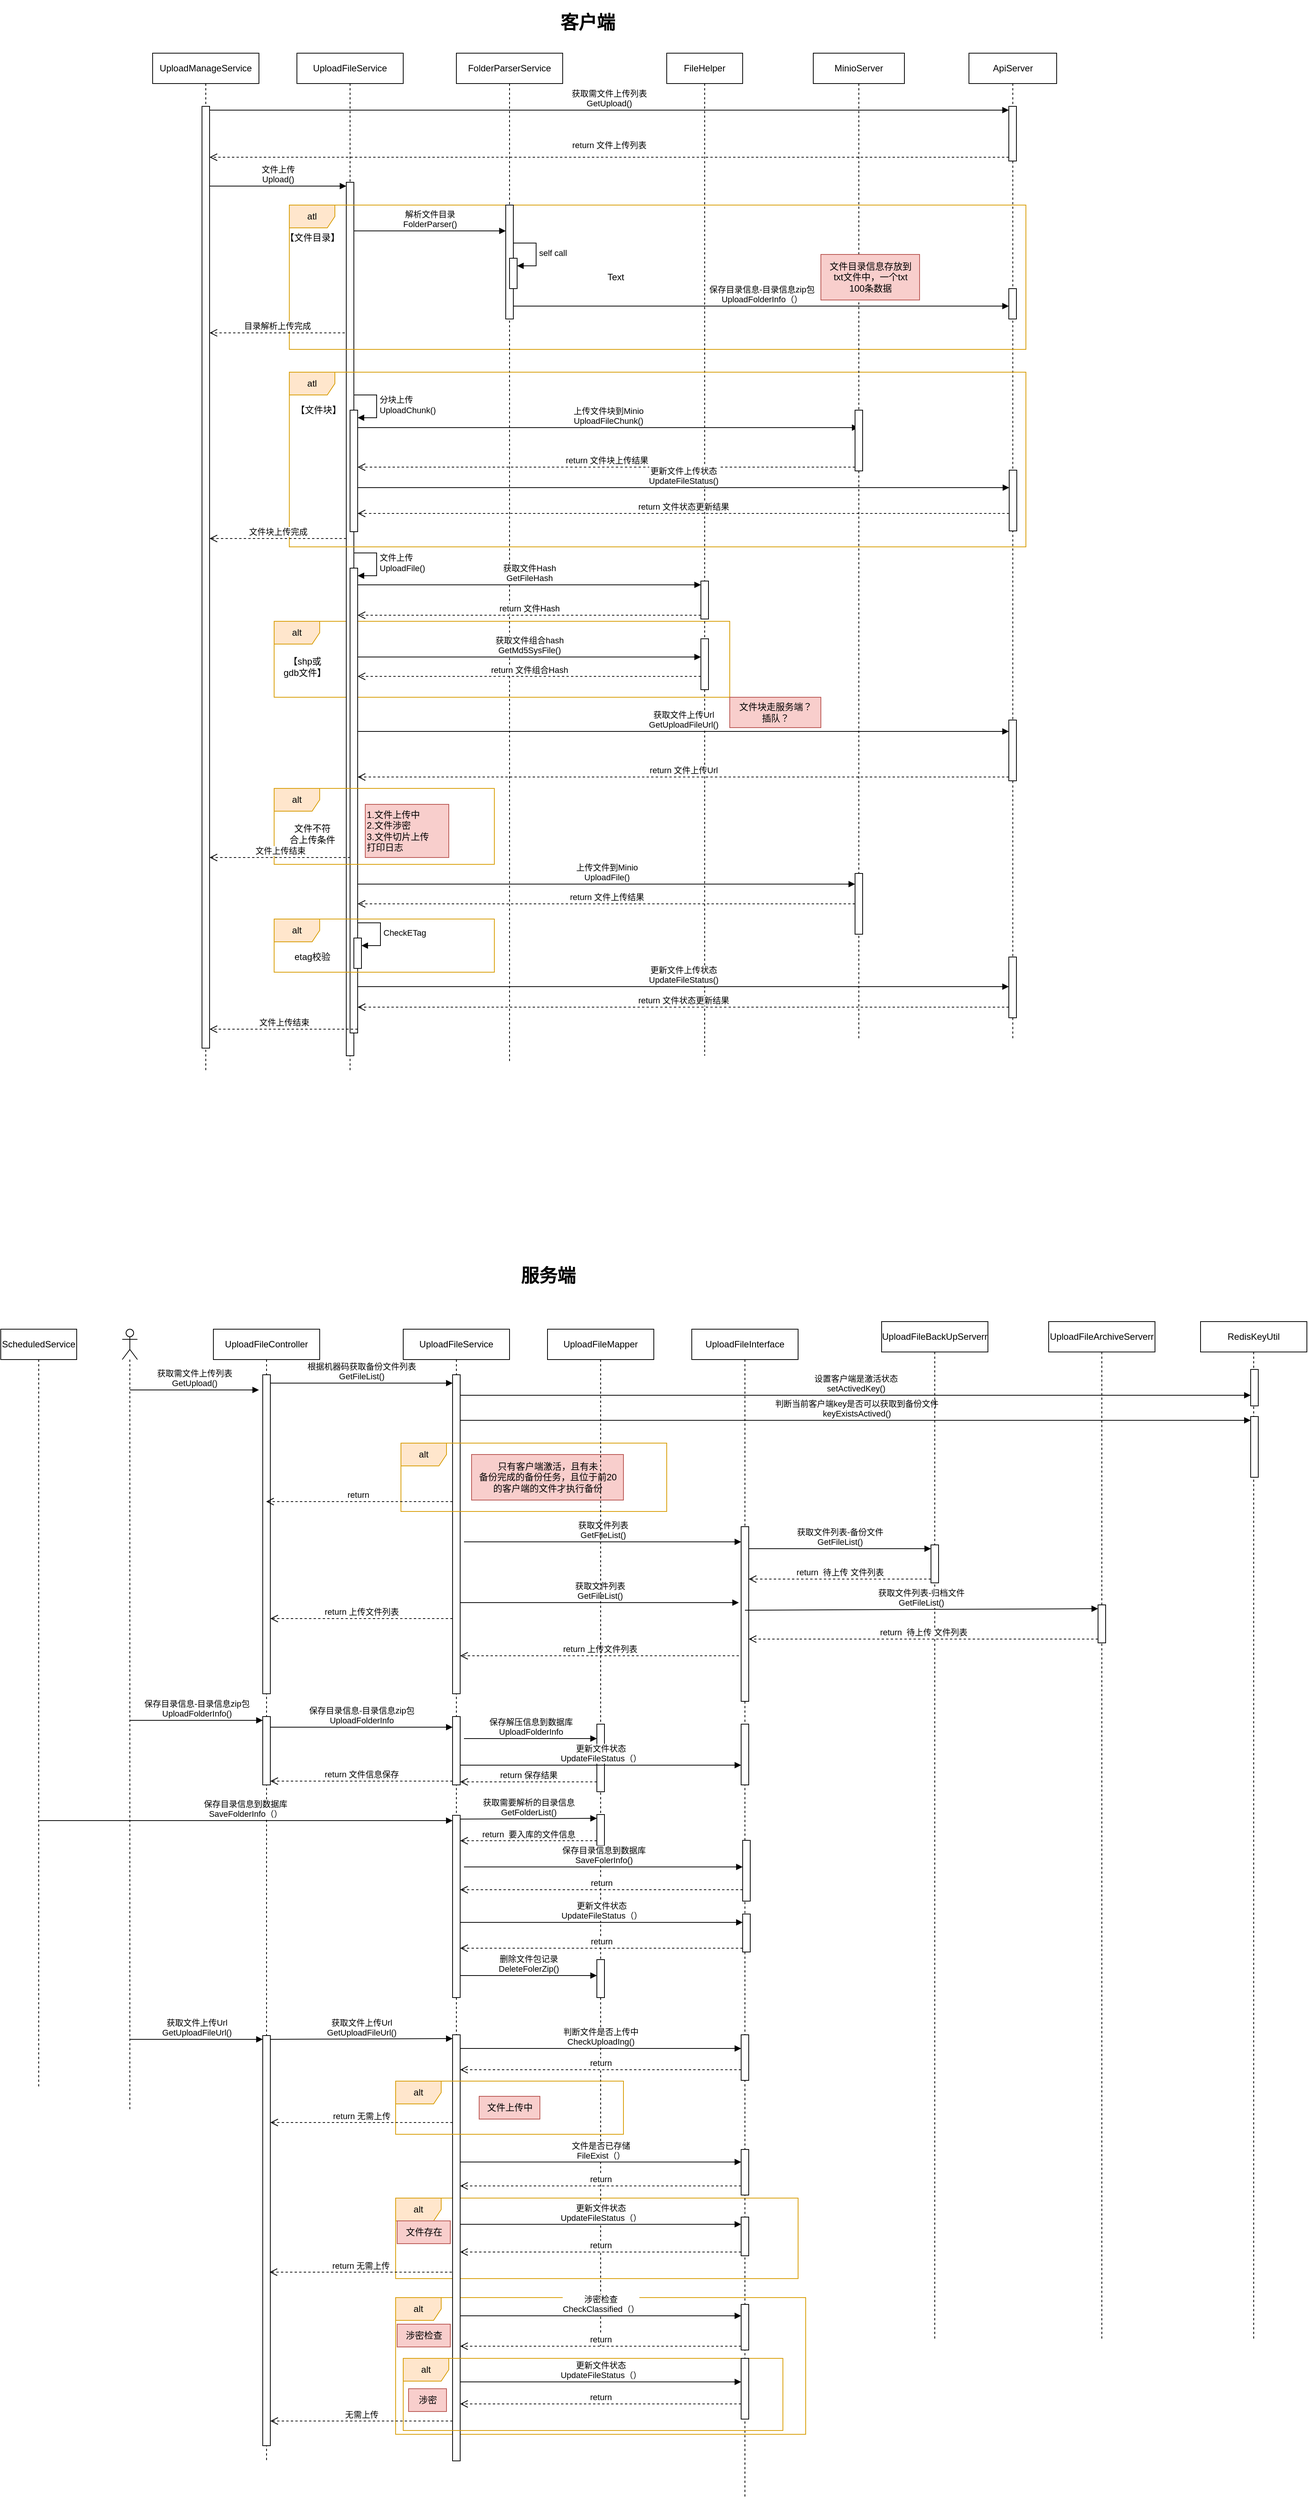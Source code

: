 <mxfile version="22.1.5" type="github">
  <diagram name="第 1 页" id="ISHrla_YPLOknCXL0Kuk">
    <mxGraphModel dx="1622" dy="472" grid="1" gridSize="10" guides="1" tooltips="1" connect="1" arrows="1" fold="1" page="1" pageScale="1" pageWidth="827" pageHeight="1169" math="0" shadow="0">
      <root>
        <mxCell id="0" />
        <mxCell id="1" parent="0" />
        <mxCell id="JdRyD5E2xtzkE8RPLCQu-171" value="alt" style="shape=umlFrame;whiteSpace=wrap;html=1;pointerEvents=0;fillColor=#ffe6cc;strokeColor=#d79b00;" vertex="1" parent="1">
          <mxGeometry x="370" y="3004" width="530" height="106" as="geometry" />
        </mxCell>
        <mxCell id="JdRyD5E2xtzkE8RPLCQu-163" value="alt" style="shape=umlFrame;whiteSpace=wrap;html=1;pointerEvents=0;fillColor=#ffe6cc;strokeColor=#d79b00;" vertex="1" parent="1">
          <mxGeometry x="370" y="3135" width="540" height="180" as="geometry" />
        </mxCell>
        <mxCell id="JdRyD5E2xtzkE8RPLCQu-32" value="alt" style="shape=umlFrame;whiteSpace=wrap;html=1;pointerEvents=0;fillColor=#ffe6cc;strokeColor=#d79b00;" vertex="1" parent="1">
          <mxGeometry x="210" y="928" width="600" height="100" as="geometry" />
        </mxCell>
        <mxCell id="JdRyD5E2xtzkE8RPLCQu-1" value="UploadManageService" style="shape=umlLifeline;perimeter=lifelinePerimeter;whiteSpace=wrap;html=1;container=1;dropTarget=0;collapsible=0;recursiveResize=0;outlineConnect=0;portConstraint=eastwest;newEdgeStyle={&quot;curved&quot;:0,&quot;rounded&quot;:0};" vertex="1" parent="1">
          <mxGeometry x="50" y="180" width="140" height="1340" as="geometry" />
        </mxCell>
        <mxCell id="JdRyD5E2xtzkE8RPLCQu-2" value="" style="html=1;points=[[0,0,0,0,5],[0,1,0,0,-5],[1,0,0,0,5],[1,1,0,0,-5]];perimeter=orthogonalPerimeter;outlineConnect=0;targetShapes=umlLifeline;portConstraint=eastwest;newEdgeStyle={&quot;curved&quot;:0,&quot;rounded&quot;:0};" vertex="1" parent="JdRyD5E2xtzkE8RPLCQu-1">
          <mxGeometry x="65" y="70" width="10" height="1240" as="geometry" />
        </mxCell>
        <mxCell id="JdRyD5E2xtzkE8RPLCQu-3" value="ApiServer" style="shape=umlLifeline;perimeter=lifelinePerimeter;whiteSpace=wrap;html=1;container=1;dropTarget=0;collapsible=0;recursiveResize=0;outlineConnect=0;portConstraint=eastwest;newEdgeStyle={&quot;curved&quot;:0,&quot;rounded&quot;:0};" vertex="1" parent="1">
          <mxGeometry x="1125" y="180" width="115.5" height="1300" as="geometry" />
        </mxCell>
        <mxCell id="JdRyD5E2xtzkE8RPLCQu-4" value="" style="html=1;points=[[0,0,0,0,5],[0,1,0,0,-5],[1,0,0,0,5],[1,1,0,0,-5]];perimeter=orthogonalPerimeter;outlineConnect=0;targetShapes=umlLifeline;portConstraint=eastwest;newEdgeStyle={&quot;curved&quot;:0,&quot;rounded&quot;:0};" vertex="1" parent="JdRyD5E2xtzkE8RPLCQu-3">
          <mxGeometry x="52.5" y="70" width="10" height="72" as="geometry" />
        </mxCell>
        <mxCell id="JdRyD5E2xtzkE8RPLCQu-5" value="" style="html=1;points=[[0,0,0,0,5],[0,1,0,0,-5],[1,0,0,0,5],[1,1,0,0,-5]];perimeter=orthogonalPerimeter;outlineConnect=0;targetShapes=umlLifeline;portConstraint=eastwest;newEdgeStyle={&quot;curved&quot;:0,&quot;rounded&quot;:0};" vertex="1" parent="JdRyD5E2xtzkE8RPLCQu-3">
          <mxGeometry x="52.5" y="310" width="10" height="40" as="geometry" />
        </mxCell>
        <mxCell id="JdRyD5E2xtzkE8RPLCQu-31" value="" style="html=1;points=[[0,0,0,0,5],[0,1,0,0,-5],[1,0,0,0,5],[1,1,0,0,-5]];perimeter=orthogonalPerimeter;outlineConnect=0;targetShapes=umlLifeline;portConstraint=eastwest;newEdgeStyle={&quot;curved&quot;:0,&quot;rounded&quot;:0};" vertex="1" parent="JdRyD5E2xtzkE8RPLCQu-3">
          <mxGeometry x="52.5" y="878" width="10" height="80" as="geometry" />
        </mxCell>
        <mxCell id="JdRyD5E2xtzkE8RPLCQu-73" value="" style="html=1;points=[[0,0,0,0,5],[0,1,0,0,-5],[1,0,0,0,5],[1,1,0,0,-5]];perimeter=orthogonalPerimeter;outlineConnect=0;targetShapes=umlLifeline;portConstraint=eastwest;newEdgeStyle={&quot;curved&quot;:0,&quot;rounded&quot;:0};" vertex="1" parent="JdRyD5E2xtzkE8RPLCQu-3">
          <mxGeometry x="52.5" y="1190" width="10" height="80" as="geometry" />
        </mxCell>
        <mxCell id="JdRyD5E2xtzkE8RPLCQu-8" value="获取需文件上传列表&lt;br&gt;GetUpload()" style="html=1;verticalAlign=bottom;endArrow=block;curved=0;rounded=0;entryX=0;entryY=0;entryDx=0;entryDy=5;entryPerimeter=0;exitX=1;exitY=0;exitDx=0;exitDy=5;exitPerimeter=0;" edge="1" parent="1" source="JdRyD5E2xtzkE8RPLCQu-2" target="JdRyD5E2xtzkE8RPLCQu-4">
          <mxGeometry x="-0.001" width="80" relative="1" as="geometry">
            <mxPoint x="130" y="260" as="sourcePoint" />
            <mxPoint x="210" y="260" as="targetPoint" />
            <mxPoint as="offset" />
          </mxGeometry>
        </mxCell>
        <mxCell id="JdRyD5E2xtzkE8RPLCQu-9" value="UploadFileService" style="shape=umlLifeline;perimeter=lifelinePerimeter;whiteSpace=wrap;html=1;container=1;dropTarget=0;collapsible=0;recursiveResize=0;outlineConnect=0;portConstraint=eastwest;newEdgeStyle={&quot;curved&quot;:0,&quot;rounded&quot;:0};" vertex="1" parent="1">
          <mxGeometry x="240" y="180" width="140" height="1340" as="geometry" />
        </mxCell>
        <mxCell id="JdRyD5E2xtzkE8RPLCQu-10" value="" style="html=1;points=[[0,0,0,0,5],[0,1,0,0,-5],[1,0,0,0,5],[1,1,0,0,-5]];perimeter=orthogonalPerimeter;outlineConnect=0;targetShapes=umlLifeline;portConstraint=eastwest;newEdgeStyle={&quot;curved&quot;:0,&quot;rounded&quot;:0};" vertex="1" parent="JdRyD5E2xtzkE8RPLCQu-9">
          <mxGeometry x="65" y="170" width="10" height="1150" as="geometry" />
        </mxCell>
        <mxCell id="JdRyD5E2xtzkE8RPLCQu-38" value="" style="html=1;points=[[0,0,0,0,5],[0,1,0,0,-5],[1,0,0,0,5],[1,1,0,0,-5]];perimeter=orthogonalPerimeter;outlineConnect=0;targetShapes=umlLifeline;portConstraint=eastwest;newEdgeStyle={&quot;curved&quot;:0,&quot;rounded&quot;:0};" vertex="1" parent="JdRyD5E2xtzkE8RPLCQu-9">
          <mxGeometry x="70" y="678" width="10" height="612" as="geometry" />
        </mxCell>
        <mxCell id="JdRyD5E2xtzkE8RPLCQu-39" value="文件上传&lt;br&gt;UploadFile()" style="html=1;align=left;spacingLeft=2;endArrow=block;rounded=0;edgeStyle=orthogonalEdgeStyle;curved=0;rounded=0;" edge="1" target="JdRyD5E2xtzkE8RPLCQu-38" parent="JdRyD5E2xtzkE8RPLCQu-9">
          <mxGeometry relative="1" as="geometry">
            <mxPoint x="75" y="658" as="sourcePoint" />
            <Array as="points">
              <mxPoint x="105" y="688" />
            </Array>
          </mxGeometry>
        </mxCell>
        <mxCell id="JdRyD5E2xtzkE8RPLCQu-12" value="文件上传&lt;br&gt;Upload()" style="html=1;verticalAlign=bottom;endArrow=block;curved=0;rounded=0;entryX=0;entryY=0;entryDx=0;entryDy=5;entryPerimeter=0;" edge="1" parent="1" source="JdRyD5E2xtzkE8RPLCQu-2" target="JdRyD5E2xtzkE8RPLCQu-10">
          <mxGeometry width="80" relative="1" as="geometry">
            <mxPoint x="140" y="350" as="sourcePoint" />
            <mxPoint x="220" y="350" as="targetPoint" />
          </mxGeometry>
        </mxCell>
        <mxCell id="JdRyD5E2xtzkE8RPLCQu-13" value="atl" style="shape=umlFrame;whiteSpace=wrap;html=1;pointerEvents=0;fillColor=#ffe6cc;strokeColor=#d79b00;" vertex="1" parent="1">
          <mxGeometry x="230" y="380" width="970" height="190" as="geometry" />
        </mxCell>
        <mxCell id="JdRyD5E2xtzkE8RPLCQu-14" value="【文件目录&lt;span style=&quot;background-color: rgb(255, 255, 255);&quot;&gt;】&lt;/span&gt;" style="text;html=1;align=center;verticalAlign=middle;resizable=0;points=[];autosize=1;strokeColor=none;fillColor=none;" vertex="1" parent="1">
          <mxGeometry x="210" y="408" width="100" height="30" as="geometry" />
        </mxCell>
        <mxCell id="JdRyD5E2xtzkE8RPLCQu-15" value="FolderParserService" style="shape=umlLifeline;perimeter=lifelinePerimeter;whiteSpace=wrap;html=1;container=1;dropTarget=0;collapsible=0;recursiveResize=0;outlineConnect=0;portConstraint=eastwest;newEdgeStyle={&quot;curved&quot;:0,&quot;rounded&quot;:0};" vertex="1" parent="1">
          <mxGeometry x="450" y="180" width="140" height="1330" as="geometry" />
        </mxCell>
        <mxCell id="JdRyD5E2xtzkE8RPLCQu-16" value="" style="html=1;points=[[0,0,0,0,5],[0,1,0,0,-5],[1,0,0,0,5],[1,1,0,0,-5]];perimeter=orthogonalPerimeter;outlineConnect=0;targetShapes=umlLifeline;portConstraint=eastwest;newEdgeStyle={&quot;curved&quot;:0,&quot;rounded&quot;:0};" vertex="1" parent="JdRyD5E2xtzkE8RPLCQu-15">
          <mxGeometry x="65" y="200" width="10" height="150" as="geometry" />
        </mxCell>
        <mxCell id="JdRyD5E2xtzkE8RPLCQu-19" value="" style="html=1;points=[[0,0,0,0,5],[0,1,0,0,-5],[1,0,0,0,5],[1,1,0,0,-5]];perimeter=orthogonalPerimeter;outlineConnect=0;targetShapes=umlLifeline;portConstraint=eastwest;newEdgeStyle={&quot;curved&quot;:0,&quot;rounded&quot;:0};" vertex="1" parent="JdRyD5E2xtzkE8RPLCQu-15">
          <mxGeometry x="70" y="270" width="10" height="40" as="geometry" />
        </mxCell>
        <mxCell id="JdRyD5E2xtzkE8RPLCQu-20" value="self call" style="html=1;align=left;spacingLeft=2;endArrow=block;rounded=0;edgeStyle=orthogonalEdgeStyle;curved=0;rounded=0;" edge="1" target="JdRyD5E2xtzkE8RPLCQu-19" parent="JdRyD5E2xtzkE8RPLCQu-15">
          <mxGeometry relative="1" as="geometry">
            <mxPoint x="75" y="250" as="sourcePoint" />
            <Array as="points">
              <mxPoint x="105" y="280" />
            </Array>
          </mxGeometry>
        </mxCell>
        <mxCell id="JdRyD5E2xtzkE8RPLCQu-17" value="解析文件目录&lt;br&gt;FolderParser()" style="html=1;verticalAlign=bottom;endArrow=block;curved=0;rounded=0;" edge="1" parent="1">
          <mxGeometry width="80" relative="1" as="geometry">
            <mxPoint x="315" y="414" as="sourcePoint" />
            <mxPoint x="515" y="414" as="targetPoint" />
            <mxPoint as="offset" />
          </mxGeometry>
        </mxCell>
        <mxCell id="JdRyD5E2xtzkE8RPLCQu-21" value="保存目录信息-目录信息zip包&lt;br&gt;UploadFolderInfo（）" style="html=1;verticalAlign=bottom;endArrow=block;curved=0;rounded=0;" edge="1" parent="1" target="JdRyD5E2xtzkE8RPLCQu-5">
          <mxGeometry x="0.001" width="80" relative="1" as="geometry">
            <mxPoint x="525" y="513" as="sourcePoint" />
            <mxPoint x="1177.75" y="513" as="targetPoint" />
            <mxPoint as="offset" />
          </mxGeometry>
        </mxCell>
        <mxCell id="JdRyD5E2xtzkE8RPLCQu-23" value="目录解析上传完成" style="html=1;verticalAlign=bottom;endArrow=open;dashed=1;endSize=8;curved=0;rounded=0;exitX=-0.2;exitY=0.415;exitDx=0;exitDy=0;exitPerimeter=0;" edge="1" parent="1">
          <mxGeometry relative="1" as="geometry">
            <mxPoint x="303" y="548.2" as="sourcePoint" />
            <mxPoint x="125" y="548.2" as="targetPoint" />
          </mxGeometry>
        </mxCell>
        <mxCell id="JdRyD5E2xtzkE8RPLCQu-24" value="FileHelper" style="shape=umlLifeline;perimeter=lifelinePerimeter;whiteSpace=wrap;html=1;container=1;dropTarget=0;collapsible=0;recursiveResize=0;outlineConnect=0;portConstraint=eastwest;newEdgeStyle={&quot;curved&quot;:0,&quot;rounded&quot;:0};" vertex="1" parent="1">
          <mxGeometry x="727" y="180" width="100" height="1320" as="geometry" />
        </mxCell>
        <mxCell id="JdRyD5E2xtzkE8RPLCQu-25" value="" style="html=1;points=[[0,0,0,0,5],[0,1,0,0,-5],[1,0,0,0,5],[1,1,0,0,-5]];perimeter=orthogonalPerimeter;outlineConnect=0;targetShapes=umlLifeline;portConstraint=eastwest;newEdgeStyle={&quot;curved&quot;:0,&quot;rounded&quot;:0};" vertex="1" parent="JdRyD5E2xtzkE8RPLCQu-24">
          <mxGeometry x="45" y="695" width="10" height="50" as="geometry" />
        </mxCell>
        <mxCell id="JdRyD5E2xtzkE8RPLCQu-26" value="获取文件Hash&lt;br&gt;GetFileHash" style="html=1;verticalAlign=bottom;endArrow=block;curved=0;rounded=0;entryX=0;entryY=0;entryDx=0;entryDy=5;entryPerimeter=0;" edge="1" parent="1" source="JdRyD5E2xtzkE8RPLCQu-38" target="JdRyD5E2xtzkE8RPLCQu-25">
          <mxGeometry width="80" relative="1" as="geometry">
            <mxPoint x="315" y="882" as="sourcePoint" />
            <mxPoint x="772" y="882" as="targetPoint" />
          </mxGeometry>
        </mxCell>
        <mxCell id="JdRyD5E2xtzkE8RPLCQu-27" value="return 文件上传列表" style="html=1;verticalAlign=bottom;endArrow=open;dashed=1;endSize=8;curved=0;rounded=0;exitX=0;exitY=1;exitDx=0;exitDy=-5;exitPerimeter=0;" edge="1" parent="1" source="JdRyD5E2xtzkE8RPLCQu-4" target="JdRyD5E2xtzkE8RPLCQu-2">
          <mxGeometry x="0.001" y="-7" relative="1" as="geometry">
            <mxPoint x="840" y="310" as="sourcePoint" />
            <mxPoint x="760" y="310" as="targetPoint" />
            <mxPoint as="offset" />
          </mxGeometry>
        </mxCell>
        <mxCell id="JdRyD5E2xtzkE8RPLCQu-29" value="return 文件Hash" style="html=1;verticalAlign=bottom;endArrow=open;dashed=1;endSize=8;curved=0;rounded=0;exitX=0;exitY=1;exitDx=0;exitDy=-5;exitPerimeter=0;" edge="1" parent="1" source="JdRyD5E2xtzkE8RPLCQu-25" target="JdRyD5E2xtzkE8RPLCQu-38">
          <mxGeometry relative="1" as="geometry">
            <mxPoint x="690" y="925" as="sourcePoint" />
            <mxPoint x="315" y="920" as="targetPoint" />
          </mxGeometry>
        </mxCell>
        <mxCell id="JdRyD5E2xtzkE8RPLCQu-33" value="【shp或&lt;br style=&quot;border-color: var(--border-color);&quot;&gt;gdb文件】" style="text;html=1;align=center;verticalAlign=middle;resizable=0;points=[];autosize=1;strokeColor=none;fillColor=none;" vertex="1" parent="1">
          <mxGeometry x="210" y="968" width="80" height="40" as="geometry" />
        </mxCell>
        <mxCell id="JdRyD5E2xtzkE8RPLCQu-34" value="获取文件组合hash&lt;br&gt;GetMd5SysFile()" style="html=1;verticalAlign=bottom;endArrow=block;curved=0;rounded=0;" edge="1" parent="1">
          <mxGeometry width="80" relative="1" as="geometry">
            <mxPoint x="320" y="975" as="sourcePoint" />
            <mxPoint x="772" y="975" as="targetPoint" />
          </mxGeometry>
        </mxCell>
        <mxCell id="JdRyD5E2xtzkE8RPLCQu-35" value="" style="html=1;points=[[0,0,0,0,5],[0,1,0,0,-5],[1,0,0,0,5],[1,1,0,0,-5]];perimeter=orthogonalPerimeter;outlineConnect=0;targetShapes=umlLifeline;portConstraint=eastwest;newEdgeStyle={&quot;curved&quot;:0,&quot;rounded&quot;:0};" vertex="1" parent="1">
          <mxGeometry x="772" y="951" width="10" height="67" as="geometry" />
        </mxCell>
        <mxCell id="JdRyD5E2xtzkE8RPLCQu-36" value="return 文件组合Hash" style="html=1;verticalAlign=bottom;endArrow=open;dashed=1;endSize=8;curved=0;rounded=0;" edge="1" parent="1">
          <mxGeometry relative="1" as="geometry">
            <mxPoint x="772" y="1000.5" as="sourcePoint" />
            <mxPoint x="320" y="1000.5" as="targetPoint" />
          </mxGeometry>
        </mxCell>
        <mxCell id="JdRyD5E2xtzkE8RPLCQu-40" value="获取文件上传Url&lt;br&gt;GetUploadFileUrl()" style="html=1;verticalAlign=bottom;endArrow=block;curved=0;rounded=0;" edge="1" parent="1">
          <mxGeometry x="0.001" width="80" relative="1" as="geometry">
            <mxPoint x="320" y="1073" as="sourcePoint" />
            <mxPoint x="1177.5" y="1073" as="targetPoint" />
            <mxPoint as="offset" />
          </mxGeometry>
        </mxCell>
        <mxCell id="JdRyD5E2xtzkE8RPLCQu-41" value="return 文件上传Url" style="html=1;verticalAlign=bottom;endArrow=open;dashed=1;endSize=8;curved=0;rounded=0;exitX=0;exitY=1;exitDx=0;exitDy=-5;exitPerimeter=0;" edge="1" parent="1" source="JdRyD5E2xtzkE8RPLCQu-31" target="JdRyD5E2xtzkE8RPLCQu-38">
          <mxGeometry x="0.001" relative="1" as="geometry">
            <mxPoint x="1150" y="1128" as="sourcePoint" />
            <mxPoint x="1070" y="1128" as="targetPoint" />
            <mxPoint as="offset" />
          </mxGeometry>
        </mxCell>
        <mxCell id="JdRyD5E2xtzkE8RPLCQu-42" value="alt" style="shape=umlFrame;whiteSpace=wrap;html=1;pointerEvents=0;fillColor=#ffe6cc;strokeColor=#d79b00;" vertex="1" parent="1">
          <mxGeometry x="210" y="1148" width="290" height="100" as="geometry" />
        </mxCell>
        <mxCell id="JdRyD5E2xtzkE8RPLCQu-43" value="文件不符&lt;br&gt;合上传条件" style="text;html=1;align=center;verticalAlign=middle;resizable=0;points=[];autosize=1;strokeColor=none;fillColor=none;" vertex="1" parent="1">
          <mxGeometry x="220" y="1188" width="80" height="40" as="geometry" />
        </mxCell>
        <mxCell id="JdRyD5E2xtzkE8RPLCQu-44" value="atl" style="shape=umlFrame;whiteSpace=wrap;html=1;pointerEvents=0;fillColor=#ffe6cc;strokeColor=#d79b00;" vertex="1" parent="1">
          <mxGeometry x="230" y="600" width="970" height="230" as="geometry" />
        </mxCell>
        <mxCell id="JdRyD5E2xtzkE8RPLCQu-45" value="【文件块&lt;span style=&quot;background-color: rgb(255, 255, 255);&quot;&gt;】&lt;/span&gt;" style="text;html=1;align=center;verticalAlign=middle;resizable=0;points=[];autosize=1;strokeColor=none;fillColor=none;" vertex="1" parent="1">
          <mxGeometry x="228" y="635" width="80" height="30" as="geometry" />
        </mxCell>
        <mxCell id="JdRyD5E2xtzkE8RPLCQu-46" value="" style="html=1;points=[[0,0,0,0,5],[0,1,0,0,-5],[1,0,0,0,5],[1,1,0,0,-5]];perimeter=orthogonalPerimeter;outlineConnect=0;targetShapes=umlLifeline;portConstraint=eastwest;newEdgeStyle={&quot;curved&quot;:0,&quot;rounded&quot;:0};" vertex="1" parent="1">
          <mxGeometry x="310" y="650" width="10" height="160" as="geometry" />
        </mxCell>
        <mxCell id="JdRyD5E2xtzkE8RPLCQu-47" value="分块上传&lt;br&gt;UploadChunk()" style="html=1;align=left;spacingLeft=2;endArrow=block;rounded=0;edgeStyle=orthogonalEdgeStyle;curved=0;rounded=0;" edge="1" target="JdRyD5E2xtzkE8RPLCQu-46" parent="1">
          <mxGeometry relative="1" as="geometry">
            <mxPoint x="315" y="630" as="sourcePoint" />
            <Array as="points">
              <mxPoint x="345" y="660" />
            </Array>
          </mxGeometry>
        </mxCell>
        <mxCell id="JdRyD5E2xtzkE8RPLCQu-48" value="上传文件块到Minio&lt;br&gt;UploadFileChunk()" style="html=1;verticalAlign=bottom;endArrow=block;curved=0;rounded=0;" edge="1" parent="1">
          <mxGeometry x="0.001" width="80" relative="1" as="geometry">
            <mxPoint x="320" y="673" as="sourcePoint" />
            <mxPoint x="979.5" y="673" as="targetPoint" />
            <mxPoint as="offset" />
          </mxGeometry>
        </mxCell>
        <mxCell id="JdRyD5E2xtzkE8RPLCQu-49" value="MinioServer" style="shape=umlLifeline;perimeter=lifelinePerimeter;whiteSpace=wrap;html=1;container=1;dropTarget=0;collapsible=0;recursiveResize=0;outlineConnect=0;portConstraint=eastwest;newEdgeStyle={&quot;curved&quot;:0,&quot;rounded&quot;:0};" vertex="1" parent="1">
          <mxGeometry x="920" y="180" width="120" height="1300" as="geometry" />
        </mxCell>
        <mxCell id="JdRyD5E2xtzkE8RPLCQu-51" value="" style="html=1;points=[[0,0,0,0,5],[0,1,0,0,-5],[1,0,0,0,5],[1,1,0,0,-5]];perimeter=orthogonalPerimeter;outlineConnect=0;targetShapes=umlLifeline;portConstraint=eastwest;newEdgeStyle={&quot;curved&quot;:0,&quot;rounded&quot;:0};" vertex="1" parent="JdRyD5E2xtzkE8RPLCQu-49">
          <mxGeometry x="55" y="470" width="10" height="80" as="geometry" />
        </mxCell>
        <mxCell id="JdRyD5E2xtzkE8RPLCQu-65" value="" style="html=1;points=[[0,0,0,0,5],[0,1,0,0,-5],[1,0,0,0,5],[1,1,0,0,-5]];perimeter=orthogonalPerimeter;outlineConnect=0;targetShapes=umlLifeline;portConstraint=eastwest;newEdgeStyle={&quot;curved&quot;:0,&quot;rounded&quot;:0};" vertex="1" parent="JdRyD5E2xtzkE8RPLCQu-49">
          <mxGeometry x="55" y="1080" width="10" height="80" as="geometry" />
        </mxCell>
        <mxCell id="JdRyD5E2xtzkE8RPLCQu-52" value="return 文件块上传结果" style="html=1;verticalAlign=bottom;endArrow=open;dashed=1;endSize=8;curved=0;rounded=0;exitX=0;exitY=1;exitDx=0;exitDy=-5;exitPerimeter=0;" edge="1" parent="1" source="JdRyD5E2xtzkE8RPLCQu-51" target="JdRyD5E2xtzkE8RPLCQu-46">
          <mxGeometry relative="1" as="geometry">
            <mxPoint x="750" y="730" as="sourcePoint" />
            <mxPoint x="670" y="730" as="targetPoint" />
          </mxGeometry>
        </mxCell>
        <mxCell id="JdRyD5E2xtzkE8RPLCQu-53" value="" style="html=1;points=[[0,0,0,0,5],[0,1,0,0,-5],[1,0,0,0,5],[1,1,0,0,-5]];perimeter=orthogonalPerimeter;outlineConnect=0;targetShapes=umlLifeline;portConstraint=eastwest;newEdgeStyle={&quot;curved&quot;:0,&quot;rounded&quot;:0};" vertex="1" parent="1">
          <mxGeometry x="1178" y="729" width="10" height="80" as="geometry" />
        </mxCell>
        <mxCell id="JdRyD5E2xtzkE8RPLCQu-54" value="更新文件上传状态&lt;br&gt;UpdateFileStatus()" style="html=1;verticalAlign=bottom;endArrow=block;curved=0;rounded=0;" edge="1" parent="1">
          <mxGeometry width="80" relative="1" as="geometry">
            <mxPoint x="320" y="752" as="sourcePoint" />
            <mxPoint x="1178" y="752" as="targetPoint" />
            <mxPoint as="offset" />
          </mxGeometry>
        </mxCell>
        <mxCell id="JdRyD5E2xtzkE8RPLCQu-56" value="return 文件状态更新结果" style="html=1;verticalAlign=bottom;endArrow=open;dashed=1;endSize=8;curved=0;rounded=0;entryX=1;entryY=0.875;entryDx=0;entryDy=0;entryPerimeter=0;" edge="1" parent="1">
          <mxGeometry relative="1" as="geometry">
            <mxPoint x="1178" y="786" as="sourcePoint" />
            <mxPoint x="320" y="786" as="targetPoint" />
          </mxGeometry>
        </mxCell>
        <mxCell id="JdRyD5E2xtzkE8RPLCQu-57" value="文件块上传完成" style="html=1;verticalAlign=bottom;endArrow=open;dashed=1;endSize=8;curved=0;rounded=0;" edge="1" parent="1">
          <mxGeometry relative="1" as="geometry">
            <mxPoint x="305" y="819" as="sourcePoint" />
            <mxPoint x="125" y="819" as="targetPoint" />
          </mxGeometry>
        </mxCell>
        <mxCell id="JdRyD5E2xtzkE8RPLCQu-60" value="1.文件上传中&lt;br&gt;2.文件涉密&lt;br&gt;3.文件切片上传&lt;br&gt;打印日志" style="text;html=1;align=left;verticalAlign=middle;resizable=0;points=[];autosize=1;strokeColor=#b85450;fillColor=#f8cecc;" vertex="1" parent="1">
          <mxGeometry x="330" y="1169" width="110" height="70" as="geometry" />
        </mxCell>
        <mxCell id="JdRyD5E2xtzkE8RPLCQu-64" value="文件上传结束" style="html=1;verticalAlign=bottom;endArrow=open;dashed=1;endSize=8;curved=0;rounded=0;" edge="1" parent="1">
          <mxGeometry relative="1" as="geometry">
            <mxPoint x="310" y="1239" as="sourcePoint" />
            <mxPoint x="125" y="1239" as="targetPoint" />
          </mxGeometry>
        </mxCell>
        <mxCell id="JdRyD5E2xtzkE8RPLCQu-66" value="上传文件到Minio&lt;br style=&quot;border-color: var(--border-color);&quot;&gt;UploadFile()" style="html=1;verticalAlign=bottom;endArrow=block;curved=0;rounded=0;" edge="1" parent="1">
          <mxGeometry x="0.002" width="80" relative="1" as="geometry">
            <mxPoint x="320" y="1274" as="sourcePoint" />
            <mxPoint x="975" y="1274" as="targetPoint" />
            <mxPoint as="offset" />
          </mxGeometry>
        </mxCell>
        <mxCell id="JdRyD5E2xtzkE8RPLCQu-67" value="return 文件上传结果" style="html=1;verticalAlign=bottom;endArrow=open;dashed=1;endSize=8;curved=0;rounded=0;" edge="1" parent="1" source="JdRyD5E2xtzkE8RPLCQu-65" target="JdRyD5E2xtzkE8RPLCQu-38">
          <mxGeometry relative="1" as="geometry">
            <mxPoint x="830" y="1320" as="sourcePoint" />
            <mxPoint x="750" y="1320" as="targetPoint" />
          </mxGeometry>
        </mxCell>
        <mxCell id="JdRyD5E2xtzkE8RPLCQu-68" value="alt" style="shape=umlFrame;whiteSpace=wrap;html=1;pointerEvents=0;fillColor=#ffe6cc;strokeColor=#d79b00;" vertex="1" parent="1">
          <mxGeometry x="210" y="1320" width="290" height="70" as="geometry" />
        </mxCell>
        <mxCell id="JdRyD5E2xtzkE8RPLCQu-69" value="etag校验" style="text;html=1;align=center;verticalAlign=middle;resizable=0;points=[];autosize=1;strokeColor=none;fillColor=none;" vertex="1" parent="1">
          <mxGeometry x="225" y="1355" width="70" height="30" as="geometry" />
        </mxCell>
        <mxCell id="JdRyD5E2xtzkE8RPLCQu-70" value="" style="html=1;points=[[0,0,0,0,5],[0,1,0,0,-5],[1,0,0,0,5],[1,1,0,0,-5]];perimeter=orthogonalPerimeter;outlineConnect=0;targetShapes=umlLifeline;portConstraint=eastwest;newEdgeStyle={&quot;curved&quot;:0,&quot;rounded&quot;:0};" vertex="1" parent="1">
          <mxGeometry x="315" y="1345" width="10" height="40" as="geometry" />
        </mxCell>
        <mxCell id="JdRyD5E2xtzkE8RPLCQu-71" value="CheckETag" style="html=1;align=left;spacingLeft=2;endArrow=block;rounded=0;edgeStyle=orthogonalEdgeStyle;curved=0;rounded=0;" edge="1" target="JdRyD5E2xtzkE8RPLCQu-70" parent="1">
          <mxGeometry relative="1" as="geometry">
            <mxPoint x="320" y="1325" as="sourcePoint" />
            <Array as="points">
              <mxPoint x="350" y="1355" />
            </Array>
          </mxGeometry>
        </mxCell>
        <mxCell id="JdRyD5E2xtzkE8RPLCQu-72" value="更新文件上传状态&lt;br style=&quot;border-color: var(--border-color);&quot;&gt;UpdateFileStatus()" style="html=1;verticalAlign=bottom;endArrow=block;curved=0;rounded=0;" edge="1" parent="1">
          <mxGeometry x="0.001" width="80" relative="1" as="geometry">
            <mxPoint x="320" y="1409" as="sourcePoint" />
            <mxPoint x="1177.5" y="1409" as="targetPoint" />
            <mxPoint as="offset" />
          </mxGeometry>
        </mxCell>
        <mxCell id="JdRyD5E2xtzkE8RPLCQu-75" value="return 文件状态更新结果" style="html=1;verticalAlign=bottom;endArrow=open;dashed=1;endSize=8;curved=0;rounded=0;" edge="1" parent="1">
          <mxGeometry x="0.001" relative="1" as="geometry">
            <mxPoint x="1177.5" y="1436" as="sourcePoint" />
            <mxPoint x="320" y="1436" as="targetPoint" />
            <mxPoint as="offset" />
          </mxGeometry>
        </mxCell>
        <mxCell id="JdRyD5E2xtzkE8RPLCQu-76" value="文件上传结束" style="html=1;verticalAlign=bottom;endArrow=open;dashed=1;endSize=8;curved=0;rounded=0;exitX=1;exitY=1;exitDx=0;exitDy=-5;exitPerimeter=0;" edge="1" parent="1" source="JdRyD5E2xtzkE8RPLCQu-38" target="JdRyD5E2xtzkE8RPLCQu-2">
          <mxGeometry relative="1" as="geometry">
            <mxPoint x="300" y="1450" as="sourcePoint" />
            <mxPoint x="220" y="1450" as="targetPoint" />
          </mxGeometry>
        </mxCell>
        <mxCell id="JdRyD5E2xtzkE8RPLCQu-79" value="文件块走服务端？&lt;br style=&quot;border-color: var(--border-color);&quot;&gt;&lt;span style=&quot;&quot;&gt;插队？&lt;/span&gt;" style="text;html=1;align=center;verticalAlign=middle;resizable=0;points=[];autosize=1;strokeColor=#b85450;fillColor=#f8cecc;" vertex="1" parent="1">
          <mxGeometry x="810" y="1028" width="120" height="40" as="geometry" />
        </mxCell>
        <mxCell id="JdRyD5E2xtzkE8RPLCQu-80" value="文件目录信息存放到&lt;br&gt;txt文件中，一个txt&lt;br&gt;100条数据" style="text;html=1;align=center;verticalAlign=middle;resizable=0;points=[];autosize=1;strokeColor=#b85450;fillColor=#f8cecc;" vertex="1" parent="1">
          <mxGeometry x="930" y="445" width="130" height="60" as="geometry" />
        </mxCell>
        <mxCell id="JdRyD5E2xtzkE8RPLCQu-81" value="UploadFileController" style="shape=umlLifeline;perimeter=lifelinePerimeter;whiteSpace=wrap;html=1;container=1;dropTarget=0;collapsible=0;recursiveResize=0;outlineConnect=0;portConstraint=eastwest;newEdgeStyle={&quot;curved&quot;:0,&quot;rounded&quot;:0};" vertex="1" parent="1">
          <mxGeometry x="130" y="1860" width="140" height="1490" as="geometry" />
        </mxCell>
        <mxCell id="JdRyD5E2xtzkE8RPLCQu-82" value="" style="html=1;points=[[0,0,0,0,5],[0,1,0,0,-5],[1,0,0,0,5],[1,1,0,0,-5]];perimeter=orthogonalPerimeter;outlineConnect=0;targetShapes=umlLifeline;portConstraint=eastwest;newEdgeStyle={&quot;curved&quot;:0,&quot;rounded&quot;:0};" vertex="1" parent="JdRyD5E2xtzkE8RPLCQu-81">
          <mxGeometry x="65" y="60" width="10" height="420" as="geometry" />
        </mxCell>
        <mxCell id="JdRyD5E2xtzkE8RPLCQu-122" value="" style="html=1;points=[[0,0,0,0,5],[0,1,0,0,-5],[1,0,0,0,5],[1,1,0,0,-5]];perimeter=orthogonalPerimeter;outlineConnect=0;targetShapes=umlLifeline;portConstraint=eastwest;newEdgeStyle={&quot;curved&quot;:0,&quot;rounded&quot;:0};" vertex="1" parent="JdRyD5E2xtzkE8RPLCQu-81">
          <mxGeometry x="65" y="510" width="10" height="90" as="geometry" />
        </mxCell>
        <mxCell id="JdRyD5E2xtzkE8RPLCQu-153" value="" style="html=1;points=[[0,0,0,0,5],[0,1,0,0,-5],[1,0,0,0,5],[1,1,0,0,-5]];perimeter=orthogonalPerimeter;outlineConnect=0;targetShapes=umlLifeline;portConstraint=eastwest;newEdgeStyle={&quot;curved&quot;:0,&quot;rounded&quot;:0};" vertex="1" parent="JdRyD5E2xtzkE8RPLCQu-81">
          <mxGeometry x="65" y="930" width="10" height="540" as="geometry" />
        </mxCell>
        <mxCell id="JdRyD5E2xtzkE8RPLCQu-83" value="Text" style="text;html=1;strokeColor=none;fillColor=none;align=center;verticalAlign=middle;whiteSpace=wrap;rounded=0;" vertex="1" parent="1">
          <mxGeometry x="630" y="460" width="60" height="30" as="geometry" />
        </mxCell>
        <mxCell id="JdRyD5E2xtzkE8RPLCQu-84" value="&lt;h1&gt;客户端&lt;/h1&gt;&lt;p&gt;&lt;br&gt;&lt;/p&gt;" style="text;html=1;strokeColor=none;fillColor=none;spacing=5;spacingTop=-20;whiteSpace=wrap;overflow=hidden;rounded=0;" vertex="1" parent="1">
          <mxGeometry x="582" y="120" width="190" height="40" as="geometry" />
        </mxCell>
        <mxCell id="JdRyD5E2xtzkE8RPLCQu-85" value="&lt;h1&gt;服务端&lt;/h1&gt;&lt;p&gt;&lt;br&gt;&lt;/p&gt;" style="text;html=1;strokeColor=none;fillColor=none;spacing=5;spacingTop=-20;whiteSpace=wrap;overflow=hidden;rounded=0;" vertex="1" parent="1">
          <mxGeometry x="530" y="1770" width="190" height="40" as="geometry" />
        </mxCell>
        <mxCell id="JdRyD5E2xtzkE8RPLCQu-87" value="获取需文件上传列表&lt;br style=&quot;border-color: var(--border-color);&quot;&gt;GetUpload()" style="html=1;verticalAlign=bottom;endArrow=block;curved=0;rounded=0;" edge="1" parent="1" source="JdRyD5E2xtzkE8RPLCQu-90">
          <mxGeometry width="80" relative="1" as="geometry">
            <mxPoint x="70" y="1940" as="sourcePoint" />
            <mxPoint x="190" y="1940" as="targetPoint" />
            <mxPoint as="offset" />
          </mxGeometry>
        </mxCell>
        <mxCell id="JdRyD5E2xtzkE8RPLCQu-90" value="" style="shape=umlLifeline;perimeter=lifelinePerimeter;whiteSpace=wrap;html=1;container=1;dropTarget=0;collapsible=0;recursiveResize=0;outlineConnect=0;portConstraint=eastwest;newEdgeStyle={&quot;curved&quot;:0,&quot;rounded&quot;:0};participant=umlActor;" vertex="1" parent="1">
          <mxGeometry x="10" y="1860" width="20" height="1030" as="geometry" />
        </mxCell>
        <mxCell id="JdRyD5E2xtzkE8RPLCQu-91" value="UploadFileService" style="shape=umlLifeline;perimeter=lifelinePerimeter;whiteSpace=wrap;html=1;container=1;dropTarget=0;collapsible=0;recursiveResize=0;outlineConnect=0;portConstraint=eastwest;newEdgeStyle={&quot;curved&quot;:0,&quot;rounded&quot;:0};" vertex="1" parent="1">
          <mxGeometry x="380" y="1860" width="140" height="1490" as="geometry" />
        </mxCell>
        <mxCell id="JdRyD5E2xtzkE8RPLCQu-92" value="" style="html=1;points=[[0,0,0,0,5],[0,1,0,0,-5],[1,0,0,0,5],[1,1,0,0,-5]];perimeter=orthogonalPerimeter;outlineConnect=0;targetShapes=umlLifeline;portConstraint=eastwest;newEdgeStyle={&quot;curved&quot;:0,&quot;rounded&quot;:0};" vertex="1" parent="JdRyD5E2xtzkE8RPLCQu-91">
          <mxGeometry x="65" y="60" width="10" height="420" as="geometry" />
        </mxCell>
        <mxCell id="JdRyD5E2xtzkE8RPLCQu-124" value="" style="html=1;points=[[0,0,0,0,5],[0,1,0,0,-5],[1,0,0,0,5],[1,1,0,0,-5]];perimeter=orthogonalPerimeter;outlineConnect=0;targetShapes=umlLifeline;portConstraint=eastwest;newEdgeStyle={&quot;curved&quot;:0,&quot;rounded&quot;:0};" vertex="1" parent="JdRyD5E2xtzkE8RPLCQu-91">
          <mxGeometry x="65" y="510" width="10" height="90" as="geometry" />
        </mxCell>
        <mxCell id="JdRyD5E2xtzkE8RPLCQu-138" value="" style="html=1;points=[[0,0,0,0,5],[0,1,0,0,-5],[1,0,0,0,5],[1,1,0,0,-5]];perimeter=orthogonalPerimeter;outlineConnect=0;targetShapes=umlLifeline;portConstraint=eastwest;newEdgeStyle={&quot;curved&quot;:0,&quot;rounded&quot;:0};" vertex="1" parent="JdRyD5E2xtzkE8RPLCQu-91">
          <mxGeometry x="65" y="640" width="10" height="240" as="geometry" />
        </mxCell>
        <mxCell id="JdRyD5E2xtzkE8RPLCQu-155" value="" style="html=1;points=[[0,0,0,0,5],[0,1,0,0,-5],[1,0,0,0,5],[1,1,0,0,-5]];perimeter=orthogonalPerimeter;outlineConnect=0;targetShapes=umlLifeline;portConstraint=eastwest;newEdgeStyle={&quot;curved&quot;:0,&quot;rounded&quot;:0};" vertex="1" parent="JdRyD5E2xtzkE8RPLCQu-91">
          <mxGeometry x="65" y="929" width="10" height="561" as="geometry" />
        </mxCell>
        <mxCell id="JdRyD5E2xtzkE8RPLCQu-93" value="根据机器码获取备份文件列表&lt;br&gt;GetFileList()" style="html=1;verticalAlign=bottom;endArrow=block;curved=0;rounded=0;" edge="1" parent="1">
          <mxGeometry width="80" relative="1" as="geometry">
            <mxPoint x="205" y="1931" as="sourcePoint" />
            <mxPoint x="445" y="1931" as="targetPoint" />
          </mxGeometry>
        </mxCell>
        <mxCell id="JdRyD5E2xtzkE8RPLCQu-97" value="设置客户端是激活状态&lt;br&gt;setActivedKey()" style="html=1;verticalAlign=bottom;endArrow=block;curved=0;rounded=0;" edge="1" parent="1" target="JdRyD5E2xtzkE8RPLCQu-104">
          <mxGeometry width="80" relative="1" as="geometry">
            <mxPoint x="455" y="1947" as="sourcePoint" />
            <mxPoint x="949.5" y="1947" as="targetPoint" />
          </mxGeometry>
        </mxCell>
        <mxCell id="JdRyD5E2xtzkE8RPLCQu-98" value="alt" style="shape=umlFrame;whiteSpace=wrap;html=1;pointerEvents=0;fillColor=#ffe6cc;strokeColor=#d79b00;" vertex="1" parent="1">
          <mxGeometry x="377" y="2010" width="350" height="90" as="geometry" />
        </mxCell>
        <mxCell id="JdRyD5E2xtzkE8RPLCQu-99" value="只有客户端激活，且有未&lt;br&gt;备份完成的备份任务，且位于前20&lt;br&gt;的客户端的文件才执行备份" style="text;html=1;align=center;verticalAlign=middle;resizable=0;points=[];autosize=1;strokeColor=#b85450;fillColor=#f8cecc;" vertex="1" parent="1">
          <mxGeometry x="470" y="2025" width="200" height="60" as="geometry" />
        </mxCell>
        <mxCell id="JdRyD5E2xtzkE8RPLCQu-100" value="return&amp;nbsp;" style="html=1;verticalAlign=bottom;endArrow=open;dashed=1;endSize=8;curved=0;rounded=0;" edge="1" parent="1">
          <mxGeometry relative="1" as="geometry">
            <mxPoint x="445" y="2087" as="sourcePoint" />
            <mxPoint x="199.5" y="2087" as="targetPoint" />
          </mxGeometry>
        </mxCell>
        <mxCell id="JdRyD5E2xtzkE8RPLCQu-101" value="判断当前客户端key是否可以获取到备份文件&lt;br&gt;keyExistsActived()" style="html=1;verticalAlign=bottom;endArrow=block;curved=0;rounded=0;entryX=0;entryY=0;entryDx=0;entryDy=5;entryPerimeter=0;" edge="1" parent="1" source="JdRyD5E2xtzkE8RPLCQu-92" target="JdRyD5E2xtzkE8RPLCQu-106">
          <mxGeometry x="0.002" width="80" relative="1" as="geometry">
            <mxPoint x="465" y="1990" as="sourcePoint" />
            <mxPoint x="820" y="2000" as="targetPoint" />
            <mxPoint as="offset" />
          </mxGeometry>
        </mxCell>
        <mxCell id="JdRyD5E2xtzkE8RPLCQu-103" value="RedisKeyUtil" style="shape=umlLifeline;perimeter=lifelinePerimeter;whiteSpace=wrap;html=1;container=1;dropTarget=0;collapsible=0;recursiveResize=0;outlineConnect=0;portConstraint=eastwest;newEdgeStyle={&quot;curved&quot;:0,&quot;rounded&quot;:0};" vertex="1" parent="1">
          <mxGeometry x="1430" y="1850" width="140" height="1340" as="geometry" />
        </mxCell>
        <mxCell id="JdRyD5E2xtzkE8RPLCQu-104" value="" style="html=1;points=[[0,0,0,0,5],[0,1,0,0,-5],[1,0,0,0,5],[1,1,0,0,-5]];perimeter=orthogonalPerimeter;outlineConnect=0;targetShapes=umlLifeline;portConstraint=eastwest;newEdgeStyle={&quot;curved&quot;:0,&quot;rounded&quot;:0};" vertex="1" parent="JdRyD5E2xtzkE8RPLCQu-103">
          <mxGeometry x="66" y="63" width="10" height="48" as="geometry" />
        </mxCell>
        <mxCell id="JdRyD5E2xtzkE8RPLCQu-106" value="" style="html=1;points=[[0,0,0,0,5],[0,1,0,0,-5],[1,0,0,0,5],[1,1,0,0,-5]];perimeter=orthogonalPerimeter;outlineConnect=0;targetShapes=umlLifeline;portConstraint=eastwest;newEdgeStyle={&quot;curved&quot;:0,&quot;rounded&quot;:0};" vertex="1" parent="JdRyD5E2xtzkE8RPLCQu-103">
          <mxGeometry x="66" y="125" width="10" height="80" as="geometry" />
        </mxCell>
        <mxCell id="JdRyD5E2xtzkE8RPLCQu-107" value="UploadFileInterface" style="shape=umlLifeline;perimeter=lifelinePerimeter;whiteSpace=wrap;html=1;container=1;dropTarget=0;collapsible=0;recursiveResize=0;outlineConnect=0;portConstraint=eastwest;newEdgeStyle={&quot;curved&quot;:0,&quot;rounded&quot;:0};" vertex="1" parent="1">
          <mxGeometry x="760" y="1860" width="140" height="1540" as="geometry" />
        </mxCell>
        <mxCell id="JdRyD5E2xtzkE8RPLCQu-108" value="" style="html=1;points=[[0,0,0,0,5],[0,1,0,0,-5],[1,0,0,0,5],[1,1,0,0,-5]];perimeter=orthogonalPerimeter;outlineConnect=0;targetShapes=umlLifeline;portConstraint=eastwest;newEdgeStyle={&quot;curved&quot;:0,&quot;rounded&quot;:0};" vertex="1" parent="JdRyD5E2xtzkE8RPLCQu-107">
          <mxGeometry x="65" y="260" width="10" height="230" as="geometry" />
        </mxCell>
        <mxCell id="JdRyD5E2xtzkE8RPLCQu-127" value="" style="html=1;points=[[0,0,0,0,5],[0,1,0,0,-5],[1,0,0,0,5],[1,1,0,0,-5]];perimeter=orthogonalPerimeter;outlineConnect=0;targetShapes=umlLifeline;portConstraint=eastwest;newEdgeStyle={&quot;curved&quot;:0,&quot;rounded&quot;:0};" vertex="1" parent="JdRyD5E2xtzkE8RPLCQu-107">
          <mxGeometry x="65" y="520" width="10" height="80" as="geometry" />
        </mxCell>
        <mxCell id="JdRyD5E2xtzkE8RPLCQu-145" value="" style="html=1;points=[[0,0,0,0,5],[0,1,0,0,-5],[1,0,0,0,5],[1,1,0,0,-5]];perimeter=orthogonalPerimeter;outlineConnect=0;targetShapes=umlLifeline;portConstraint=eastwest;newEdgeStyle={&quot;curved&quot;:0,&quot;rounded&quot;:0};" vertex="1" parent="JdRyD5E2xtzkE8RPLCQu-107">
          <mxGeometry x="67" y="673" width="10" height="80" as="geometry" />
        </mxCell>
        <mxCell id="JdRyD5E2xtzkE8RPLCQu-148" value="" style="html=1;points=[[0,0,0,0,5],[0,1,0,0,-5],[1,0,0,0,5],[1,1,0,0,-5]];perimeter=orthogonalPerimeter;outlineConnect=0;targetShapes=umlLifeline;portConstraint=eastwest;newEdgeStyle={&quot;curved&quot;:0,&quot;rounded&quot;:0};" vertex="1" parent="JdRyD5E2xtzkE8RPLCQu-107">
          <mxGeometry x="67" y="770" width="10" height="50" as="geometry" />
        </mxCell>
        <mxCell id="JdRyD5E2xtzkE8RPLCQu-157" value="" style="html=1;points=[[0,0,0,0,5],[0,1,0,0,-5],[1,0,0,0,5],[1,1,0,0,-5]];perimeter=orthogonalPerimeter;outlineConnect=0;targetShapes=umlLifeline;portConstraint=eastwest;newEdgeStyle={&quot;curved&quot;:0,&quot;rounded&quot;:0};" vertex="1" parent="JdRyD5E2xtzkE8RPLCQu-107">
          <mxGeometry x="65" y="929" width="10" height="60" as="geometry" />
        </mxCell>
        <mxCell id="JdRyD5E2xtzkE8RPLCQu-165" value="" style="html=1;points=[[0,0,0,0,5],[0,1,0,0,-5],[1,0,0,0,5],[1,1,0,0,-5]];perimeter=orthogonalPerimeter;outlineConnect=0;targetShapes=umlLifeline;portConstraint=eastwest;newEdgeStyle={&quot;curved&quot;:0,&quot;rounded&quot;:0};" vertex="1" parent="JdRyD5E2xtzkE8RPLCQu-107">
          <mxGeometry x="65" y="1284" width="10" height="60" as="geometry" />
        </mxCell>
        <mxCell id="JdRyD5E2xtzkE8RPLCQu-174" value="" style="html=1;points=[[0,0,0,0,5],[0,1,0,0,-5],[1,0,0,0,5],[1,1,0,0,-5]];perimeter=orthogonalPerimeter;outlineConnect=0;targetShapes=umlLifeline;portConstraint=eastwest;newEdgeStyle={&quot;curved&quot;:0,&quot;rounded&quot;:0};" vertex="1" parent="JdRyD5E2xtzkE8RPLCQu-107">
          <mxGeometry x="65" y="1080" width="10" height="60" as="geometry" />
        </mxCell>
        <mxCell id="JdRyD5E2xtzkE8RPLCQu-109" value="获取文件列表&lt;br&gt;GetFileList()" style="html=1;verticalAlign=bottom;endArrow=block;curved=0;rounded=0;" edge="1" parent="1" target="JdRyD5E2xtzkE8RPLCQu-108">
          <mxGeometry x="0.003" width="80" relative="1" as="geometry">
            <mxPoint x="460" y="2140" as="sourcePoint" />
            <mxPoint x="540" y="2140" as="targetPoint" />
            <mxPoint as="offset" />
          </mxGeometry>
        </mxCell>
        <mxCell id="JdRyD5E2xtzkE8RPLCQu-110" value="return 上传文件列表" style="html=1;verticalAlign=bottom;endArrow=open;dashed=1;endSize=8;curved=0;rounded=0;" edge="1" parent="1">
          <mxGeometry x="-0.001" relative="1" as="geometry">
            <mxPoint x="822.0" y="2290" as="sourcePoint" />
            <mxPoint x="455" y="2290" as="targetPoint" />
            <mxPoint as="offset" />
          </mxGeometry>
        </mxCell>
        <mxCell id="JdRyD5E2xtzkE8RPLCQu-111" value="return 上传文件列表" style="html=1;verticalAlign=bottom;endArrow=open;dashed=1;endSize=8;curved=0;rounded=0;" edge="1" parent="1">
          <mxGeometry relative="1" as="geometry">
            <mxPoint x="445" y="2241" as="sourcePoint" />
            <mxPoint x="205" y="2241" as="targetPoint" />
            <mxPoint as="offset" />
          </mxGeometry>
        </mxCell>
        <mxCell id="JdRyD5E2xtzkE8RPLCQu-112" value="UploadFileBackUpServerr" style="shape=umlLifeline;perimeter=lifelinePerimeter;whiteSpace=wrap;html=1;container=1;dropTarget=0;collapsible=0;recursiveResize=0;outlineConnect=0;portConstraint=eastwest;newEdgeStyle={&quot;curved&quot;:0,&quot;rounded&quot;:0};" vertex="1" parent="1">
          <mxGeometry x="1010" y="1850" width="140" height="1340" as="geometry" />
        </mxCell>
        <mxCell id="JdRyD5E2xtzkE8RPLCQu-113" value="" style="html=1;points=[[0,0,0,0,5],[0,1,0,0,-5],[1,0,0,0,5],[1,1,0,0,-5]];perimeter=orthogonalPerimeter;outlineConnect=0;targetShapes=umlLifeline;portConstraint=eastwest;newEdgeStyle={&quot;curved&quot;:0,&quot;rounded&quot;:0};" vertex="1" parent="JdRyD5E2xtzkE8RPLCQu-112">
          <mxGeometry x="65" y="294" width="10" height="50" as="geometry" />
        </mxCell>
        <mxCell id="JdRyD5E2xtzkE8RPLCQu-114" value="UploadFileArchiveServerr" style="shape=umlLifeline;perimeter=lifelinePerimeter;whiteSpace=wrap;html=1;container=1;dropTarget=0;collapsible=0;recursiveResize=0;outlineConnect=0;portConstraint=eastwest;newEdgeStyle={&quot;curved&quot;:0,&quot;rounded&quot;:0};" vertex="1" parent="1">
          <mxGeometry x="1230" y="1850" width="140" height="1340" as="geometry" />
        </mxCell>
        <mxCell id="JdRyD5E2xtzkE8RPLCQu-115" value="" style="html=1;points=[[0,0,0,0,5],[0,1,0,0,-5],[1,0,0,0,5],[1,1,0,0,-5]];perimeter=orthogonalPerimeter;outlineConnect=0;targetShapes=umlLifeline;portConstraint=eastwest;newEdgeStyle={&quot;curved&quot;:0,&quot;rounded&quot;:0};" vertex="1" parent="JdRyD5E2xtzkE8RPLCQu-114">
          <mxGeometry x="65" y="373" width="10" height="50" as="geometry" />
        </mxCell>
        <mxCell id="JdRyD5E2xtzkE8RPLCQu-116" value="获取文件列表-备份文件&lt;br style=&quot;border-color: var(--border-color);&quot;&gt;GetFileList()" style="html=1;verticalAlign=bottom;endArrow=block;curved=0;rounded=0;entryX=0;entryY=0;entryDx=0;entryDy=5;entryPerimeter=0;" edge="1" parent="1" source="JdRyD5E2xtzkE8RPLCQu-108" target="JdRyD5E2xtzkE8RPLCQu-113">
          <mxGeometry x="0.001" width="80" relative="1" as="geometry">
            <mxPoint x="840" y="2170" as="sourcePoint" />
            <mxPoint x="920" y="2170" as="targetPoint" />
            <mxPoint as="offset" />
          </mxGeometry>
        </mxCell>
        <mxCell id="JdRyD5E2xtzkE8RPLCQu-118" value="return&amp;nbsp; 待上传 文件列表" style="html=1;verticalAlign=bottom;endArrow=open;dashed=1;endSize=8;curved=0;rounded=0;exitX=0;exitY=1;exitDx=0;exitDy=-5;exitPerimeter=0;" edge="1" parent="1" source="JdRyD5E2xtzkE8RPLCQu-113" target="JdRyD5E2xtzkE8RPLCQu-108">
          <mxGeometry relative="1" as="geometry">
            <mxPoint x="990" y="2190" as="sourcePoint" />
            <mxPoint x="910" y="2190" as="targetPoint" />
          </mxGeometry>
        </mxCell>
        <mxCell id="JdRyD5E2xtzkE8RPLCQu-119" value="获取文件列表&lt;br style=&quot;border-color: var(--border-color);&quot;&gt;GetFileList()" style="html=1;verticalAlign=bottom;endArrow=block;curved=0;rounded=0;" edge="1" parent="1">
          <mxGeometry x="-0.001" width="80" relative="1" as="geometry">
            <mxPoint x="455" y="2220" as="sourcePoint" />
            <mxPoint x="822.0" y="2220" as="targetPoint" />
            <mxPoint as="offset" />
          </mxGeometry>
        </mxCell>
        <mxCell id="JdRyD5E2xtzkE8RPLCQu-120" value="获取文件列表-归档文件&lt;br style=&quot;border-color: var(--border-color);&quot;&gt;GetFileList()" style="html=1;verticalAlign=bottom;endArrow=block;curved=0;rounded=0;entryX=0;entryY=0;entryDx=0;entryDy=5;entryPerimeter=0;" edge="1" parent="1" target="JdRyD5E2xtzkE8RPLCQu-115">
          <mxGeometry width="80" relative="1" as="geometry">
            <mxPoint x="830" y="2230" as="sourcePoint" />
            <mxPoint x="910" y="2230" as="targetPoint" />
            <mxPoint as="offset" />
          </mxGeometry>
        </mxCell>
        <mxCell id="JdRyD5E2xtzkE8RPLCQu-121" value="return&amp;nbsp; 待上传 文件列表" style="html=1;verticalAlign=bottom;endArrow=open;dashed=1;endSize=8;curved=0;rounded=0;exitX=0;exitY=1;exitDx=0;exitDy=-5;exitPerimeter=0;" edge="1" parent="1" source="JdRyD5E2xtzkE8RPLCQu-115" target="JdRyD5E2xtzkE8RPLCQu-108">
          <mxGeometry x="0.001" relative="1" as="geometry">
            <mxPoint x="1200" y="2270" as="sourcePoint" />
            <mxPoint x="1120" y="2270" as="targetPoint" />
            <mxPoint as="offset" />
          </mxGeometry>
        </mxCell>
        <mxCell id="JdRyD5E2xtzkE8RPLCQu-123" value="保存目录信息-目录信息zip包&lt;br style=&quot;border-color: var(--border-color);&quot;&gt;UploadFolderInfo()" style="html=1;verticalAlign=bottom;endArrow=block;curved=0;rounded=0;entryX=0;entryY=0;entryDx=0;entryDy=5;entryPerimeter=0;" edge="1" parent="1" source="JdRyD5E2xtzkE8RPLCQu-90" target="JdRyD5E2xtzkE8RPLCQu-122">
          <mxGeometry x="-0.002" width="80" relative="1" as="geometry">
            <mxPoint x="60" y="2400" as="sourcePoint" />
            <mxPoint x="140" y="2400" as="targetPoint" />
            <mxPoint as="offset" />
          </mxGeometry>
        </mxCell>
        <mxCell id="JdRyD5E2xtzkE8RPLCQu-125" value="保存目录信息-目录信息zip包&lt;br style=&quot;border-color: var(--border-color);&quot;&gt;UploadFolderInfo" style="html=1;verticalAlign=bottom;endArrow=block;curved=0;rounded=0;" edge="1" parent="1">
          <mxGeometry width="80" relative="1" as="geometry">
            <mxPoint x="205" y="2384" as="sourcePoint" />
            <mxPoint x="445" y="2384" as="targetPoint" />
            <mxPoint as="offset" />
          </mxGeometry>
        </mxCell>
        <mxCell id="JdRyD5E2xtzkE8RPLCQu-128" value="UploadFileMapper" style="shape=umlLifeline;perimeter=lifelinePerimeter;whiteSpace=wrap;html=1;container=1;dropTarget=0;collapsible=0;recursiveResize=0;outlineConnect=0;portConstraint=eastwest;newEdgeStyle={&quot;curved&quot;:0,&quot;rounded&quot;:0};" vertex="1" parent="1">
          <mxGeometry x="570" y="1860" width="140" height="1340" as="geometry" />
        </mxCell>
        <mxCell id="JdRyD5E2xtzkE8RPLCQu-130" value="" style="html=1;points=[[0,0,0,0,5],[0,1,0,0,-5],[1,0,0,0,5],[1,1,0,0,-5]];perimeter=orthogonalPerimeter;outlineConnect=0;targetShapes=umlLifeline;portConstraint=eastwest;newEdgeStyle={&quot;curved&quot;:0,&quot;rounded&quot;:0};" vertex="1" parent="JdRyD5E2xtzkE8RPLCQu-128">
          <mxGeometry x="65" y="520" width="10" height="89" as="geometry" />
        </mxCell>
        <mxCell id="JdRyD5E2xtzkE8RPLCQu-139" value="" style="html=1;points=[[0,0,0,0,5],[0,1,0,0,-5],[1,0,0,0,5],[1,1,0,0,-5]];perimeter=orthogonalPerimeter;outlineConnect=0;targetShapes=umlLifeline;portConstraint=eastwest;newEdgeStyle={&quot;curved&quot;:0,&quot;rounded&quot;:0};" vertex="1" parent="JdRyD5E2xtzkE8RPLCQu-128">
          <mxGeometry x="65" y="639" width="10" height="41" as="geometry" />
        </mxCell>
        <mxCell id="JdRyD5E2xtzkE8RPLCQu-151" value="" style="html=1;points=[[0,0,0,0,5],[0,1,0,0,-5],[1,0,0,0,5],[1,1,0,0,-5]];perimeter=orthogonalPerimeter;outlineConnect=0;targetShapes=umlLifeline;portConstraint=eastwest;newEdgeStyle={&quot;curved&quot;:0,&quot;rounded&quot;:0};" vertex="1" parent="JdRyD5E2xtzkE8RPLCQu-128">
          <mxGeometry x="65" y="830" width="10" height="50" as="geometry" />
        </mxCell>
        <mxCell id="JdRyD5E2xtzkE8RPLCQu-131" value="保存解压信息到数据库&lt;br&gt;UploadFolderInfo" style="html=1;verticalAlign=bottom;endArrow=block;curved=0;rounded=0;" edge="1" parent="1">
          <mxGeometry width="80" relative="1" as="geometry">
            <mxPoint x="460" y="2399" as="sourcePoint" />
            <mxPoint x="635" y="2399" as="targetPoint" />
            <mxPoint as="offset" />
          </mxGeometry>
        </mxCell>
        <mxCell id="JdRyD5E2xtzkE8RPLCQu-132" value="return 保存结果" style="html=1;verticalAlign=bottom;endArrow=open;dashed=1;endSize=8;curved=0;rounded=0;entryX=1;entryY=1;entryDx=0;entryDy=-5;entryPerimeter=0;" edge="1" parent="1">
          <mxGeometry relative="1" as="geometry">
            <mxPoint x="635" y="2456" as="sourcePoint" />
            <mxPoint x="455" y="2456" as="targetPoint" />
            <mxPoint as="offset" />
          </mxGeometry>
        </mxCell>
        <mxCell id="JdRyD5E2xtzkE8RPLCQu-133" value="return 文件信息保存" style="html=1;verticalAlign=bottom;endArrow=open;dashed=1;endSize=8;curved=0;rounded=0;exitX=0;exitY=1;exitDx=0;exitDy=-5;exitPerimeter=0;entryX=1;entryY=1;entryDx=0;entryDy=-5;entryPerimeter=0;" edge="1" parent="1" source="JdRyD5E2xtzkE8RPLCQu-124" target="JdRyD5E2xtzkE8RPLCQu-122">
          <mxGeometry relative="1" as="geometry">
            <mxPoint x="425" y="2450" as="sourcePoint" />
            <mxPoint x="345" y="2450" as="targetPoint" />
          </mxGeometry>
        </mxCell>
        <mxCell id="JdRyD5E2xtzkE8RPLCQu-136" value="ScheduledService" style="shape=umlLifeline;perimeter=lifelinePerimeter;whiteSpace=wrap;html=1;container=1;dropTarget=0;collapsible=0;recursiveResize=0;outlineConnect=0;portConstraint=eastwest;newEdgeStyle={&quot;curved&quot;:0,&quot;rounded&quot;:0};" vertex="1" parent="1">
          <mxGeometry x="-150" y="1860" width="100" height="1000" as="geometry" />
        </mxCell>
        <mxCell id="JdRyD5E2xtzkE8RPLCQu-137" value="更新文件状态&lt;br&gt;UpdateFileStatus（）" style="html=1;verticalAlign=bottom;endArrow=block;curved=0;rounded=0;" edge="1" parent="1">
          <mxGeometry width="80" relative="1" as="geometry">
            <mxPoint x="455" y="2434" as="sourcePoint" />
            <mxPoint x="825" y="2434" as="targetPoint" />
          </mxGeometry>
        </mxCell>
        <mxCell id="JdRyD5E2xtzkE8RPLCQu-140" value="保存目录信息到数据库&lt;br&gt;SaveFolderInfo（）" style="html=1;verticalAlign=bottom;endArrow=block;curved=0;rounded=0;" edge="1" parent="1">
          <mxGeometry width="80" relative="1" as="geometry">
            <mxPoint x="-100.333" y="2507" as="sourcePoint" />
            <mxPoint x="445" y="2507" as="targetPoint" />
          </mxGeometry>
        </mxCell>
        <mxCell id="JdRyD5E2xtzkE8RPLCQu-143" value="获取需要解析的目录信息&lt;br&gt;GetFolderList()" style="html=1;verticalAlign=bottom;endArrow=block;curved=0;rounded=0;exitX=1;exitY=0;exitDx=0;exitDy=5;exitPerimeter=0;entryX=0;entryY=0;entryDx=0;entryDy=5;entryPerimeter=0;" edge="1" parent="1" source="JdRyD5E2xtzkE8RPLCQu-138" target="JdRyD5E2xtzkE8RPLCQu-139">
          <mxGeometry width="80" relative="1" as="geometry">
            <mxPoint x="460" y="2510" as="sourcePoint" />
            <mxPoint x="540" y="2510" as="targetPoint" />
          </mxGeometry>
        </mxCell>
        <mxCell id="JdRyD5E2xtzkE8RPLCQu-144" value="return&amp;nbsp; 要入库的文件信息" style="html=1;verticalAlign=bottom;endArrow=open;dashed=1;endSize=8;curved=0;rounded=0;" edge="1" parent="1">
          <mxGeometry relative="1" as="geometry">
            <mxPoint x="635" y="2533.5" as="sourcePoint" />
            <mxPoint x="455" y="2533.5" as="targetPoint" />
          </mxGeometry>
        </mxCell>
        <mxCell id="JdRyD5E2xtzkE8RPLCQu-146" value="保存目录信息到数据库&lt;br&gt;SaveFolerInfo()" style="html=1;verticalAlign=bottom;endArrow=block;curved=0;rounded=0;" edge="1" parent="1">
          <mxGeometry width="80" relative="1" as="geometry">
            <mxPoint x="460" y="2568" as="sourcePoint" />
            <mxPoint x="827" y="2568" as="targetPoint" />
          </mxGeometry>
        </mxCell>
        <mxCell id="JdRyD5E2xtzkE8RPLCQu-147" value="return" style="html=1;verticalAlign=bottom;endArrow=open;dashed=1;endSize=8;curved=0;rounded=0;" edge="1" parent="1">
          <mxGeometry relative="1" as="geometry">
            <mxPoint x="827" y="2598" as="sourcePoint" />
            <mxPoint x="455" y="2598" as="targetPoint" />
          </mxGeometry>
        </mxCell>
        <mxCell id="JdRyD5E2xtzkE8RPLCQu-149" value="更新文件状态&lt;br&gt;UpdateFileStatus（）" style="html=1;verticalAlign=bottom;endArrow=block;curved=0;rounded=0;exitX=1;exitY=1;exitDx=0;exitDy=-5;exitPerimeter=0;" edge="1" parent="1">
          <mxGeometry width="80" relative="1" as="geometry">
            <mxPoint x="455" y="2641" as="sourcePoint" />
            <mxPoint x="827" y="2641" as="targetPoint" />
          </mxGeometry>
        </mxCell>
        <mxCell id="JdRyD5E2xtzkE8RPLCQu-150" value="return" style="html=1;verticalAlign=bottom;endArrow=open;dashed=1;endSize=8;curved=0;rounded=0;exitX=0;exitY=1;exitDx=0;exitDy=-5;exitPerimeter=0;" edge="1" parent="1" source="JdRyD5E2xtzkE8RPLCQu-148" target="JdRyD5E2xtzkE8RPLCQu-138">
          <mxGeometry relative="1" as="geometry">
            <mxPoint x="740" y="2670" as="sourcePoint" />
            <mxPoint x="660" y="2670" as="targetPoint" />
          </mxGeometry>
        </mxCell>
        <mxCell id="JdRyD5E2xtzkE8RPLCQu-152" value="删除文件包记录&lt;br&gt;DeleteFolerZip()" style="html=1;verticalAlign=bottom;endArrow=block;curved=0;rounded=0;" edge="1" parent="1">
          <mxGeometry width="80" relative="1" as="geometry">
            <mxPoint x="455" y="2711" as="sourcePoint" />
            <mxPoint x="635" y="2711" as="targetPoint" />
            <mxPoint as="offset" />
          </mxGeometry>
        </mxCell>
        <mxCell id="JdRyD5E2xtzkE8RPLCQu-154" value="获取文件上传Url&lt;br&gt;GetUploadFileUrl()" style="html=1;verticalAlign=bottom;endArrow=block;curved=0;rounded=0;entryX=0;entryY=0;entryDx=0;entryDy=5;entryPerimeter=0;" edge="1" parent="1" source="JdRyD5E2xtzkE8RPLCQu-90" target="JdRyD5E2xtzkE8RPLCQu-153">
          <mxGeometry width="80" relative="1" as="geometry">
            <mxPoint x="40" y="2810" as="sourcePoint" />
            <mxPoint x="120" y="2810" as="targetPoint" />
          </mxGeometry>
        </mxCell>
        <mxCell id="JdRyD5E2xtzkE8RPLCQu-156" value="获取文件上传Url&lt;br style=&quot;border-color: var(--border-color);&quot;&gt;GetUploadFileUrl()" style="html=1;verticalAlign=bottom;endArrow=block;curved=0;rounded=0;exitX=1;exitY=0;exitDx=0;exitDy=5;exitPerimeter=0;entryX=0;entryY=0;entryDx=0;entryDy=5;entryPerimeter=0;" edge="1" parent="1" source="JdRyD5E2xtzkE8RPLCQu-153" target="JdRyD5E2xtzkE8RPLCQu-155">
          <mxGeometry x="0.001" width="80" relative="1" as="geometry">
            <mxPoint x="220" y="2800" as="sourcePoint" />
            <mxPoint x="300" y="2800" as="targetPoint" />
            <mxPoint as="offset" />
          </mxGeometry>
        </mxCell>
        <mxCell id="JdRyD5E2xtzkE8RPLCQu-158" value="判断文件是否上传中&lt;br&gt;CheckUploadIng()" style="html=1;verticalAlign=bottom;endArrow=block;curved=0;rounded=0;" edge="1" parent="1">
          <mxGeometry width="80" relative="1" as="geometry">
            <mxPoint x="455" y="2807" as="sourcePoint" />
            <mxPoint x="825" y="2807" as="targetPoint" />
          </mxGeometry>
        </mxCell>
        <mxCell id="JdRyD5E2xtzkE8RPLCQu-159" value="return" style="html=1;verticalAlign=bottom;endArrow=open;dashed=1;endSize=8;curved=0;rounded=0;" edge="1" parent="1" source="JdRyD5E2xtzkE8RPLCQu-157">
          <mxGeometry relative="1" as="geometry">
            <mxPoint x="635" y="2835" as="sourcePoint" />
            <mxPoint x="455" y="2835" as="targetPoint" />
          </mxGeometry>
        </mxCell>
        <mxCell id="JdRyD5E2xtzkE8RPLCQu-160" value="alt" style="shape=umlFrame;whiteSpace=wrap;html=1;pointerEvents=0;fillColor=#ffe6cc;strokeColor=#d79b00;" vertex="1" parent="1">
          <mxGeometry x="370" y="2850" width="300" height="70" as="geometry" />
        </mxCell>
        <mxCell id="JdRyD5E2xtzkE8RPLCQu-161" value="文件上传中" style="text;html=1;align=center;verticalAlign=middle;resizable=0;points=[];autosize=1;strokeColor=#b85450;fillColor=#f8cecc;" vertex="1" parent="1">
          <mxGeometry x="480" y="2870" width="80" height="30" as="geometry" />
        </mxCell>
        <mxCell id="JdRyD5E2xtzkE8RPLCQu-162" value="return 无需上传" style="html=1;verticalAlign=bottom;endArrow=open;dashed=1;endSize=8;curved=0;rounded=0;" edge="1" parent="1">
          <mxGeometry relative="1" as="geometry">
            <mxPoint x="445" y="2904.5" as="sourcePoint" />
            <mxPoint x="205.0" y="2904.5" as="targetPoint" />
          </mxGeometry>
        </mxCell>
        <mxCell id="JdRyD5E2xtzkE8RPLCQu-164" value="涉密检查" style="text;html=1;align=center;verticalAlign=middle;resizable=0;points=[];autosize=1;strokeColor=#b85450;fillColor=#f8cecc;" vertex="1" parent="1">
          <mxGeometry x="372" y="3170" width="70" height="30" as="geometry" />
        </mxCell>
        <mxCell id="JdRyD5E2xtzkE8RPLCQu-166" value="涉密检查&lt;br&gt;CheckClassified（）" style="html=1;verticalAlign=bottom;endArrow=block;curved=0;rounded=0;" edge="1" parent="1" target="JdRyD5E2xtzkE8RPLCQu-165">
          <mxGeometry width="80" relative="1" as="geometry">
            <mxPoint x="455" y="3159" as="sourcePoint" />
            <mxPoint x="635" y="3159" as="targetPoint" />
          </mxGeometry>
        </mxCell>
        <mxCell id="JdRyD5E2xtzkE8RPLCQu-167" value="return" style="html=1;verticalAlign=bottom;endArrow=open;dashed=1;endSize=8;curved=0;rounded=0;exitX=0;exitY=1;exitDx=0;exitDy=-5;exitPerimeter=0;" edge="1" parent="1" source="JdRyD5E2xtzkE8RPLCQu-165">
          <mxGeometry relative="1" as="geometry">
            <mxPoint x="600" y="3195" as="sourcePoint" />
            <mxPoint x="455" y="3199" as="targetPoint" />
          </mxGeometry>
        </mxCell>
        <mxCell id="JdRyD5E2xtzkE8RPLCQu-168" value="alt" style="shape=umlFrame;whiteSpace=wrap;html=1;pointerEvents=0;fillColor=#ffe6cc;strokeColor=#d79b00;" vertex="1" parent="1">
          <mxGeometry x="380" y="3215" width="500" height="95" as="geometry" />
        </mxCell>
        <mxCell id="JdRyD5E2xtzkE8RPLCQu-169" value="涉密" style="text;html=1;align=center;verticalAlign=middle;resizable=0;points=[];autosize=1;strokeColor=#b85450;fillColor=#f8cecc;" vertex="1" parent="1">
          <mxGeometry x="387" y="3255" width="50" height="30" as="geometry" />
        </mxCell>
        <mxCell id="JdRyD5E2xtzkE8RPLCQu-173" value="文件存在" style="text;html=1;align=center;verticalAlign=middle;resizable=0;points=[];autosize=1;strokeColor=#b85450;fillColor=#f8cecc;" vertex="1" parent="1">
          <mxGeometry x="372" y="3034" width="70" height="30" as="geometry" />
        </mxCell>
        <mxCell id="JdRyD5E2xtzkE8RPLCQu-175" value="文件是否已存储&lt;br&gt;FileExist（）" style="html=1;verticalAlign=bottom;endArrow=block;curved=0;rounded=0;" edge="1" parent="1">
          <mxGeometry width="80" relative="1" as="geometry">
            <mxPoint x="455" y="2956.5" as="sourcePoint" />
            <mxPoint x="825" y="2956.5" as="targetPoint" />
          </mxGeometry>
        </mxCell>
        <mxCell id="JdRyD5E2xtzkE8RPLCQu-176" value="return" style="html=1;verticalAlign=bottom;endArrow=open;dashed=1;endSize=8;curved=0;rounded=0;exitX=0;exitY=1;exitDx=0;exitDy=-5;exitPerimeter=0;" edge="1" parent="1">
          <mxGeometry relative="1" as="geometry">
            <mxPoint x="825" y="2988" as="sourcePoint" />
            <mxPoint x="455" y="2988" as="targetPoint" />
          </mxGeometry>
        </mxCell>
        <mxCell id="JdRyD5E2xtzkE8RPLCQu-177" value="" style="html=1;points=[[0,0,0,0,5],[0,1,0,0,-5],[1,0,0,0,5],[1,1,0,0,-5]];perimeter=orthogonalPerimeter;outlineConnect=0;targetShapes=umlLifeline;portConstraint=eastwest;newEdgeStyle={&quot;curved&quot;:0,&quot;rounded&quot;:0};" vertex="1" parent="1">
          <mxGeometry x="825" y="3029" width="10" height="51" as="geometry" />
        </mxCell>
        <mxCell id="JdRyD5E2xtzkE8RPLCQu-179" value="更新文件状态&lt;br style=&quot;border-color: var(--border-color);&quot;&gt;UpdateFileStatus（）" style="html=1;verticalAlign=bottom;endArrow=block;curved=0;rounded=0;" edge="1" parent="1">
          <mxGeometry width="80" relative="1" as="geometry">
            <mxPoint x="455" y="3038.5" as="sourcePoint" />
            <mxPoint x="825" y="3038.5" as="targetPoint" />
          </mxGeometry>
        </mxCell>
        <mxCell id="JdRyD5E2xtzkE8RPLCQu-180" value="return" style="html=1;verticalAlign=bottom;endArrow=open;dashed=1;endSize=8;curved=0;rounded=0;exitX=0;exitY=1;exitDx=0;exitDy=-5;exitPerimeter=0;" edge="1" parent="1" source="JdRyD5E2xtzkE8RPLCQu-177" target="JdRyD5E2xtzkE8RPLCQu-155">
          <mxGeometry relative="1" as="geometry">
            <mxPoint x="800" y="3060" as="sourcePoint" />
            <mxPoint x="720" y="3060" as="targetPoint" />
          </mxGeometry>
        </mxCell>
        <mxCell id="JdRyD5E2xtzkE8RPLCQu-181" value="return 无需上传" style="html=1;verticalAlign=bottom;endArrow=open;dashed=1;endSize=8;curved=0;rounded=0;" edge="1" parent="1">
          <mxGeometry relative="1" as="geometry">
            <mxPoint x="444" y="3101.5" as="sourcePoint" />
            <mxPoint x="204.0" y="3101.5" as="targetPoint" />
            <mxPoint as="offset" />
          </mxGeometry>
        </mxCell>
        <mxCell id="JdRyD5E2xtzkE8RPLCQu-182" value="" style="html=1;points=[[0,0,0,0,5],[0,1,0,0,-5],[1,0,0,0,5],[1,1,0,0,-5]];perimeter=orthogonalPerimeter;outlineConnect=0;targetShapes=umlLifeline;portConstraint=eastwest;newEdgeStyle={&quot;curved&quot;:0,&quot;rounded&quot;:0};" vertex="1" parent="1">
          <mxGeometry x="825" y="3215" width="10" height="80" as="geometry" />
        </mxCell>
        <mxCell id="JdRyD5E2xtzkE8RPLCQu-183" value="更新文件状态&lt;br style=&quot;border-color: var(--border-color);&quot;&gt;UpdateFileStatus（）" style="html=1;verticalAlign=bottom;endArrow=block;curved=0;rounded=0;" edge="1" parent="1">
          <mxGeometry width="80" relative="1" as="geometry">
            <mxPoint x="455" y="3246" as="sourcePoint" />
            <mxPoint x="825" y="3246" as="targetPoint" />
            <mxPoint as="offset" />
          </mxGeometry>
        </mxCell>
        <mxCell id="JdRyD5E2xtzkE8RPLCQu-184" value="return" style="html=1;verticalAlign=bottom;endArrow=open;dashed=1;endSize=8;curved=0;rounded=0;" edge="1" parent="1">
          <mxGeometry relative="1" as="geometry">
            <mxPoint x="825" y="3275" as="sourcePoint" />
            <mxPoint x="455" y="3275" as="targetPoint" />
          </mxGeometry>
        </mxCell>
        <mxCell id="JdRyD5E2xtzkE8RPLCQu-185" value="无需上传" style="html=1;verticalAlign=bottom;endArrow=open;dashed=1;endSize=8;curved=0;rounded=0;" edge="1" parent="1">
          <mxGeometry relative="1" as="geometry">
            <mxPoint x="445" y="3297.5" as="sourcePoint" />
            <mxPoint x="205.0" y="3297.5" as="targetPoint" />
          </mxGeometry>
        </mxCell>
      </root>
    </mxGraphModel>
  </diagram>
</mxfile>
